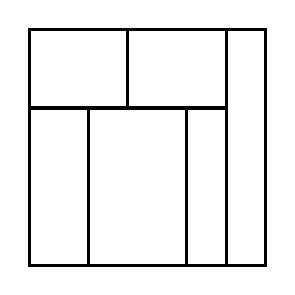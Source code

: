 \begin{tikzpicture}[very thick, scale=.5]
    \draw (0,4) rectangle (5/2,6);
    \draw (5/2,4) rectangle (5,6);
    \draw (0,0) rectangle (3/2,4);
    \draw (3/2,0) rectangle (4,4);
    \draw (4,0) rectangle (5,4);
    \draw (5,0) rectangle (6,6);
\end{tikzpicture}
